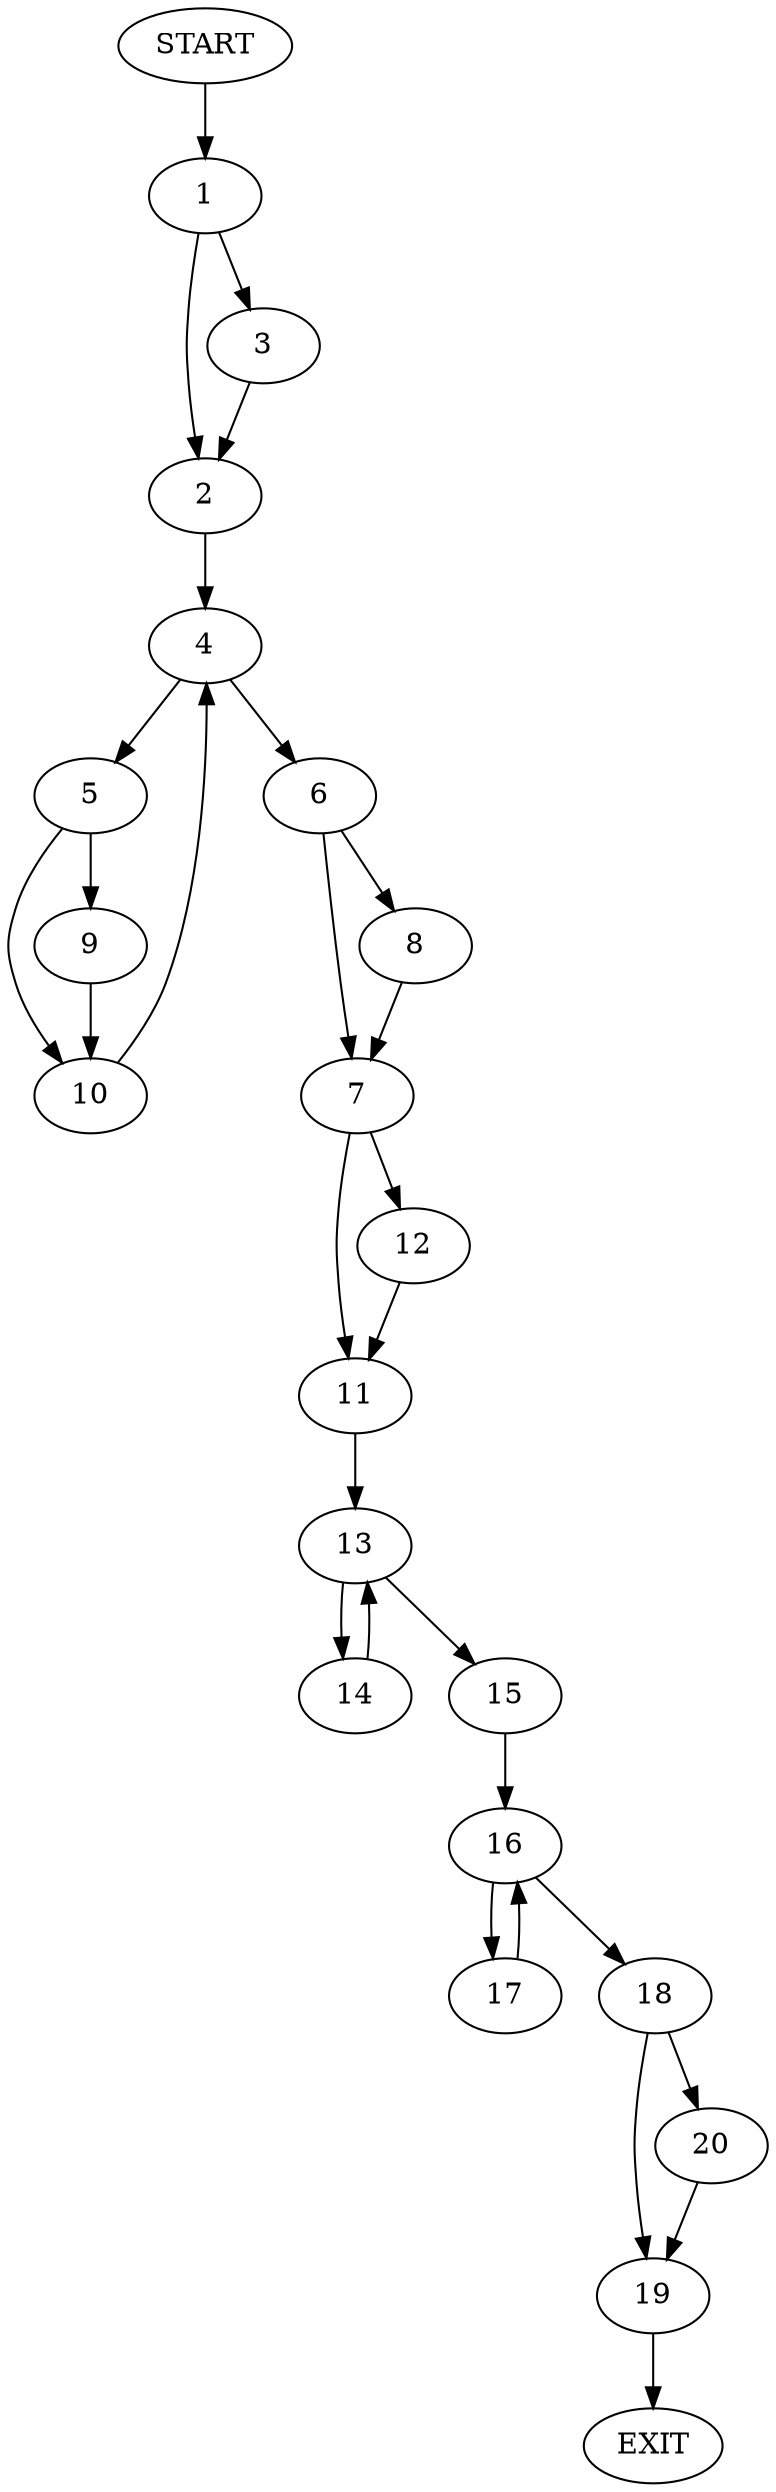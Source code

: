 digraph {
0 [label="START"]
21 [label="EXIT"]
0 -> 1
1 -> 2
1 -> 3
2 -> 4
3 -> 2
4 -> 5
4 -> 6
6 -> 7
6 -> 8
5 -> 9
5 -> 10
9 -> 10
10 -> 4
7 -> 11
7 -> 12
8 -> 7
11 -> 13
12 -> 11
13 -> 14
13 -> 15
14 -> 13
15 -> 16
16 -> 17
16 -> 18
17 -> 16
18 -> 19
18 -> 20
20 -> 19
19 -> 21
}
